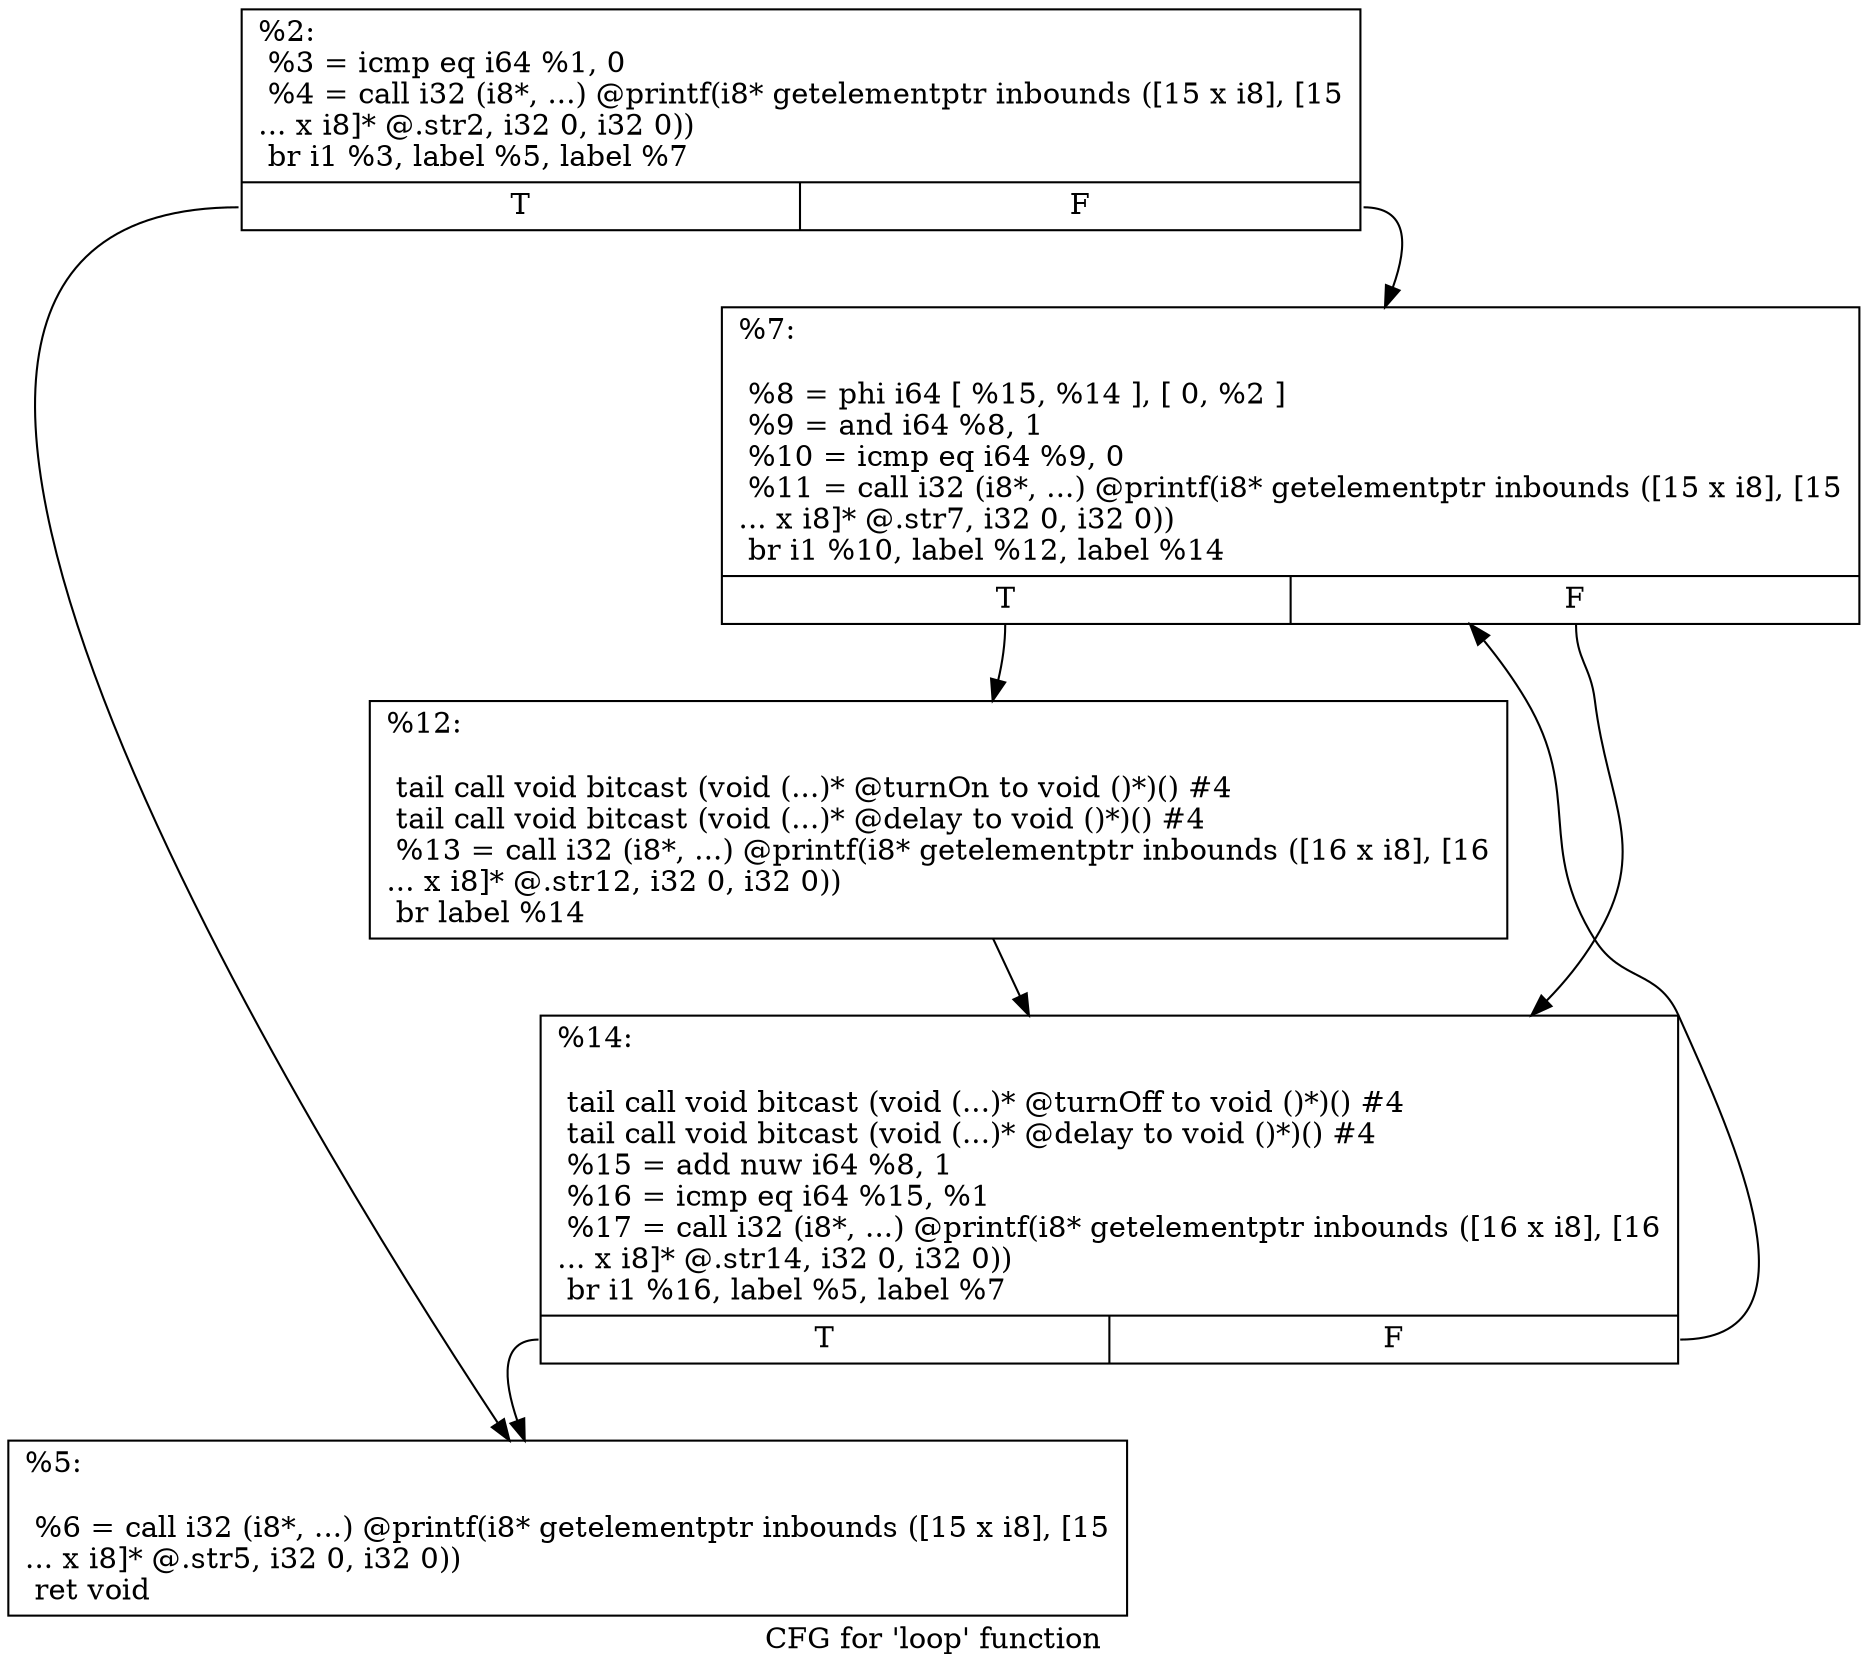 digraph "CFG for 'loop' function" {
	label="CFG for 'loop' function";

	Node0x1709d8 [shape=record,label="{%2:\l  %3 = icmp eq i64 %1, 0\l  %4 = call i32 (i8*, ...) @printf(i8* getelementptr inbounds ([15 x i8], [15\l... x i8]* @.str2, i32 0, i32 0))\l  br i1 %3, label %5, label %7\l|{<s0>T|<s1>F}}"];
	Node0x1709d8:s0 -> Node0x170ce8;
	Node0x1709d8:s1 -> Node0x170af0;
	Node0x170ce8 [shape=record,label="{%5:\l\l  %6 = call i32 (i8*, ...) @printf(i8* getelementptr inbounds ([15 x i8], [15\l... x i8]* @.str5, i32 0, i32 0))\l  ret void\l}"];
	Node0x170af0 [shape=record,label="{%7:\l\l  %8 = phi i64 [ %15, %14 ], [ 0, %2 ]\l  %9 = and i64 %8, 1\l  %10 = icmp eq i64 %9, 0\l  %11 = call i32 (i8*, ...) @printf(i8* getelementptr inbounds ([15 x i8], [15\l... x i8]* @.str7, i32 0, i32 0))\l  br i1 %10, label %12, label %14\l|{<s0>T|<s1>F}}"];
	Node0x170af0:s0 -> Node0x170d90;
	Node0x170af0:s1 -> Node0x170850;
	Node0x170d90 [shape=record,label="{%12:\l\l  tail call void bitcast (void (...)* @turnOn to void ()*)() #4\l  tail call void bitcast (void (...)* @delay to void ()*)() #4\l  %13 = call i32 (i8*, ...) @printf(i8* getelementptr inbounds ([16 x i8], [16\l... x i8]* @.str12, i32 0, i32 0))\l  br label %14\l}"];
	Node0x170d90 -> Node0x170850;
	Node0x170850 [shape=record,label="{%14:\l\l  tail call void bitcast (void (...)* @turnOff to void ()*)() #4\l  tail call void bitcast (void (...)* @delay to void ()*)() #4\l  %15 = add nuw i64 %8, 1\l  %16 = icmp eq i64 %15, %1\l  %17 = call i32 (i8*, ...) @printf(i8* getelementptr inbounds ([16 x i8], [16\l... x i8]* @.str14, i32 0, i32 0))\l  br i1 %16, label %5, label %7\l|{<s0>T|<s1>F}}"];
	Node0x170850:s0 -> Node0x170ce8;
	Node0x170850:s1 -> Node0x170af0;
}
